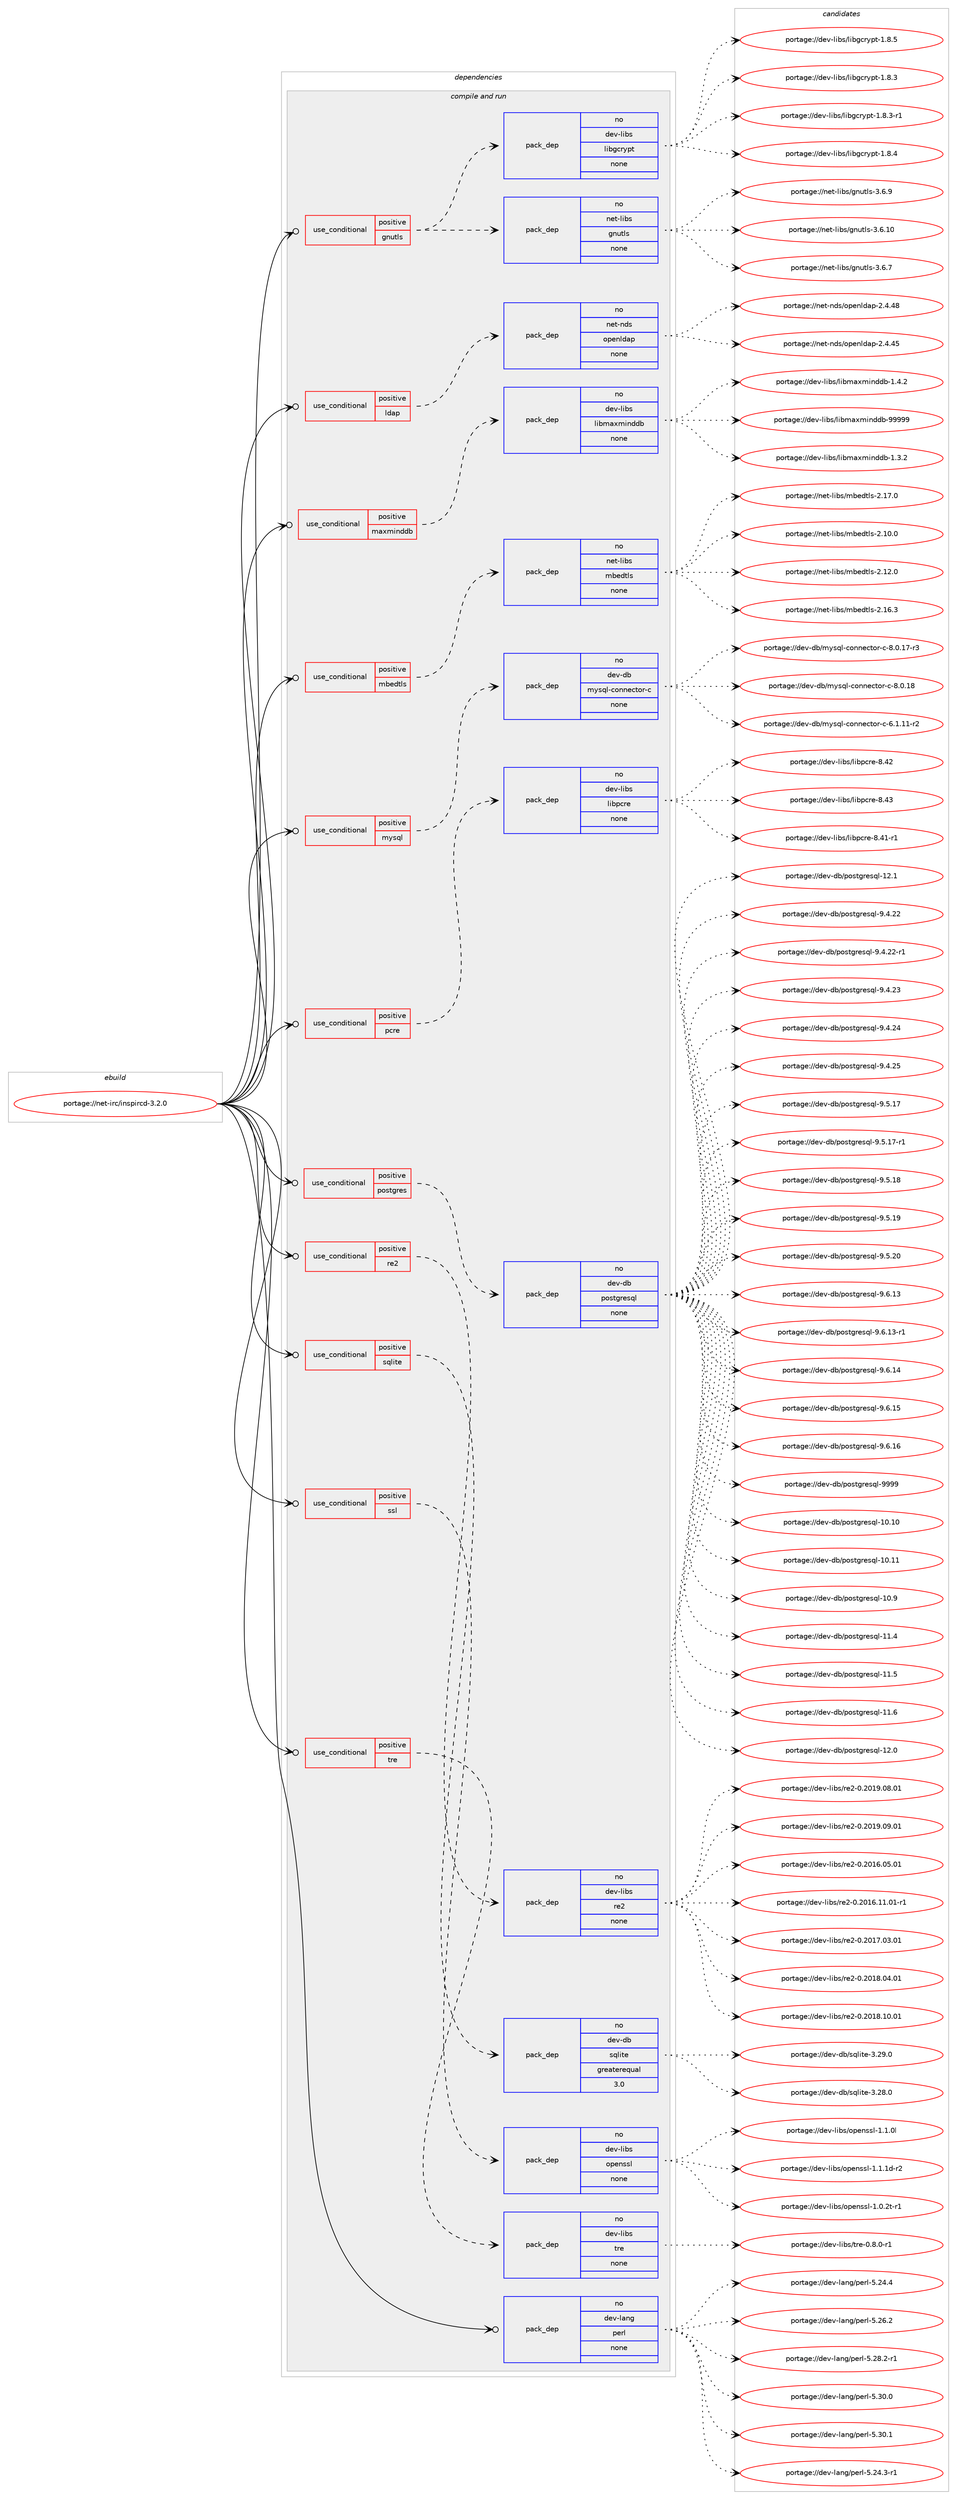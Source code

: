 digraph prolog {

# *************
# Graph options
# *************

newrank=true;
concentrate=true;
compound=true;
graph [rankdir=LR,fontname=Helvetica,fontsize=10,ranksep=1.5];#, ranksep=2.5, nodesep=0.2];
edge  [arrowhead=vee];
node  [fontname=Helvetica,fontsize=10];

# **********
# The ebuild
# **********

subgraph cluster_leftcol {
color=gray;
rank=same;
label=<<i>ebuild</i>>;
id [label="portage://net-irc/inspircd-3.2.0", color=red, width=4, href="../net-irc/inspircd-3.2.0.svg"];
}

# ****************
# The dependencies
# ****************

subgraph cluster_midcol {
color=gray;
label=<<i>dependencies</i>>;
subgraph cluster_compile {
fillcolor="#eeeeee";
style=filled;
label=<<i>compile</i>>;
}
subgraph cluster_compileandrun {
fillcolor="#eeeeee";
style=filled;
label=<<i>compile and run</i>>;
subgraph cond89178 {
dependency356911 [label=<<TABLE BORDER="0" CELLBORDER="1" CELLSPACING="0" CELLPADDING="4"><TR><TD ROWSPAN="3" CELLPADDING="10">use_conditional</TD></TR><TR><TD>positive</TD></TR><TR><TD>gnutls</TD></TR></TABLE>>, shape=none, color=red];
subgraph pack261828 {
dependency356912 [label=<<TABLE BORDER="0" CELLBORDER="1" CELLSPACING="0" CELLPADDING="4" WIDTH="220"><TR><TD ROWSPAN="6" CELLPADDING="30">pack_dep</TD></TR><TR><TD WIDTH="110">no</TD></TR><TR><TD>net-libs</TD></TR><TR><TD>gnutls</TD></TR><TR><TD>none</TD></TR><TR><TD></TD></TR></TABLE>>, shape=none, color=blue];
}
dependency356911:e -> dependency356912:w [weight=20,style="dashed",arrowhead="vee"];
subgraph pack261829 {
dependency356913 [label=<<TABLE BORDER="0" CELLBORDER="1" CELLSPACING="0" CELLPADDING="4" WIDTH="220"><TR><TD ROWSPAN="6" CELLPADDING="30">pack_dep</TD></TR><TR><TD WIDTH="110">no</TD></TR><TR><TD>dev-libs</TD></TR><TR><TD>libgcrypt</TD></TR><TR><TD>none</TD></TR><TR><TD></TD></TR></TABLE>>, shape=none, color=blue];
}
dependency356911:e -> dependency356913:w [weight=20,style="dashed",arrowhead="vee"];
}
id:e -> dependency356911:w [weight=20,style="solid",arrowhead="odotvee"];
subgraph cond89179 {
dependency356914 [label=<<TABLE BORDER="0" CELLBORDER="1" CELLSPACING="0" CELLPADDING="4"><TR><TD ROWSPAN="3" CELLPADDING="10">use_conditional</TD></TR><TR><TD>positive</TD></TR><TR><TD>ldap</TD></TR></TABLE>>, shape=none, color=red];
subgraph pack261830 {
dependency356915 [label=<<TABLE BORDER="0" CELLBORDER="1" CELLSPACING="0" CELLPADDING="4" WIDTH="220"><TR><TD ROWSPAN="6" CELLPADDING="30">pack_dep</TD></TR><TR><TD WIDTH="110">no</TD></TR><TR><TD>net-nds</TD></TR><TR><TD>openldap</TD></TR><TR><TD>none</TD></TR><TR><TD></TD></TR></TABLE>>, shape=none, color=blue];
}
dependency356914:e -> dependency356915:w [weight=20,style="dashed",arrowhead="vee"];
}
id:e -> dependency356914:w [weight=20,style="solid",arrowhead="odotvee"];
subgraph cond89180 {
dependency356916 [label=<<TABLE BORDER="0" CELLBORDER="1" CELLSPACING="0" CELLPADDING="4"><TR><TD ROWSPAN="3" CELLPADDING="10">use_conditional</TD></TR><TR><TD>positive</TD></TR><TR><TD>maxminddb</TD></TR></TABLE>>, shape=none, color=red];
subgraph pack261831 {
dependency356917 [label=<<TABLE BORDER="0" CELLBORDER="1" CELLSPACING="0" CELLPADDING="4" WIDTH="220"><TR><TD ROWSPAN="6" CELLPADDING="30">pack_dep</TD></TR><TR><TD WIDTH="110">no</TD></TR><TR><TD>dev-libs</TD></TR><TR><TD>libmaxminddb</TD></TR><TR><TD>none</TD></TR><TR><TD></TD></TR></TABLE>>, shape=none, color=blue];
}
dependency356916:e -> dependency356917:w [weight=20,style="dashed",arrowhead="vee"];
}
id:e -> dependency356916:w [weight=20,style="solid",arrowhead="odotvee"];
subgraph cond89181 {
dependency356918 [label=<<TABLE BORDER="0" CELLBORDER="1" CELLSPACING="0" CELLPADDING="4"><TR><TD ROWSPAN="3" CELLPADDING="10">use_conditional</TD></TR><TR><TD>positive</TD></TR><TR><TD>mbedtls</TD></TR></TABLE>>, shape=none, color=red];
subgraph pack261832 {
dependency356919 [label=<<TABLE BORDER="0" CELLBORDER="1" CELLSPACING="0" CELLPADDING="4" WIDTH="220"><TR><TD ROWSPAN="6" CELLPADDING="30">pack_dep</TD></TR><TR><TD WIDTH="110">no</TD></TR><TR><TD>net-libs</TD></TR><TR><TD>mbedtls</TD></TR><TR><TD>none</TD></TR><TR><TD></TD></TR></TABLE>>, shape=none, color=blue];
}
dependency356918:e -> dependency356919:w [weight=20,style="dashed",arrowhead="vee"];
}
id:e -> dependency356918:w [weight=20,style="solid",arrowhead="odotvee"];
subgraph cond89182 {
dependency356920 [label=<<TABLE BORDER="0" CELLBORDER="1" CELLSPACING="0" CELLPADDING="4"><TR><TD ROWSPAN="3" CELLPADDING="10">use_conditional</TD></TR><TR><TD>positive</TD></TR><TR><TD>mysql</TD></TR></TABLE>>, shape=none, color=red];
subgraph pack261833 {
dependency356921 [label=<<TABLE BORDER="0" CELLBORDER="1" CELLSPACING="0" CELLPADDING="4" WIDTH="220"><TR><TD ROWSPAN="6" CELLPADDING="30">pack_dep</TD></TR><TR><TD WIDTH="110">no</TD></TR><TR><TD>dev-db</TD></TR><TR><TD>mysql-connector-c</TD></TR><TR><TD>none</TD></TR><TR><TD></TD></TR></TABLE>>, shape=none, color=blue];
}
dependency356920:e -> dependency356921:w [weight=20,style="dashed",arrowhead="vee"];
}
id:e -> dependency356920:w [weight=20,style="solid",arrowhead="odotvee"];
subgraph cond89183 {
dependency356922 [label=<<TABLE BORDER="0" CELLBORDER="1" CELLSPACING="0" CELLPADDING="4"><TR><TD ROWSPAN="3" CELLPADDING="10">use_conditional</TD></TR><TR><TD>positive</TD></TR><TR><TD>pcre</TD></TR></TABLE>>, shape=none, color=red];
subgraph pack261834 {
dependency356923 [label=<<TABLE BORDER="0" CELLBORDER="1" CELLSPACING="0" CELLPADDING="4" WIDTH="220"><TR><TD ROWSPAN="6" CELLPADDING="30">pack_dep</TD></TR><TR><TD WIDTH="110">no</TD></TR><TR><TD>dev-libs</TD></TR><TR><TD>libpcre</TD></TR><TR><TD>none</TD></TR><TR><TD></TD></TR></TABLE>>, shape=none, color=blue];
}
dependency356922:e -> dependency356923:w [weight=20,style="dashed",arrowhead="vee"];
}
id:e -> dependency356922:w [weight=20,style="solid",arrowhead="odotvee"];
subgraph cond89184 {
dependency356924 [label=<<TABLE BORDER="0" CELLBORDER="1" CELLSPACING="0" CELLPADDING="4"><TR><TD ROWSPAN="3" CELLPADDING="10">use_conditional</TD></TR><TR><TD>positive</TD></TR><TR><TD>postgres</TD></TR></TABLE>>, shape=none, color=red];
subgraph pack261835 {
dependency356925 [label=<<TABLE BORDER="0" CELLBORDER="1" CELLSPACING="0" CELLPADDING="4" WIDTH="220"><TR><TD ROWSPAN="6" CELLPADDING="30">pack_dep</TD></TR><TR><TD WIDTH="110">no</TD></TR><TR><TD>dev-db</TD></TR><TR><TD>postgresql</TD></TR><TR><TD>none</TD></TR><TR><TD></TD></TR></TABLE>>, shape=none, color=blue];
}
dependency356924:e -> dependency356925:w [weight=20,style="dashed",arrowhead="vee"];
}
id:e -> dependency356924:w [weight=20,style="solid",arrowhead="odotvee"];
subgraph cond89185 {
dependency356926 [label=<<TABLE BORDER="0" CELLBORDER="1" CELLSPACING="0" CELLPADDING="4"><TR><TD ROWSPAN="3" CELLPADDING="10">use_conditional</TD></TR><TR><TD>positive</TD></TR><TR><TD>re2</TD></TR></TABLE>>, shape=none, color=red];
subgraph pack261836 {
dependency356927 [label=<<TABLE BORDER="0" CELLBORDER="1" CELLSPACING="0" CELLPADDING="4" WIDTH="220"><TR><TD ROWSPAN="6" CELLPADDING="30">pack_dep</TD></TR><TR><TD WIDTH="110">no</TD></TR><TR><TD>dev-libs</TD></TR><TR><TD>re2</TD></TR><TR><TD>none</TD></TR><TR><TD></TD></TR></TABLE>>, shape=none, color=blue];
}
dependency356926:e -> dependency356927:w [weight=20,style="dashed",arrowhead="vee"];
}
id:e -> dependency356926:w [weight=20,style="solid",arrowhead="odotvee"];
subgraph cond89186 {
dependency356928 [label=<<TABLE BORDER="0" CELLBORDER="1" CELLSPACING="0" CELLPADDING="4"><TR><TD ROWSPAN="3" CELLPADDING="10">use_conditional</TD></TR><TR><TD>positive</TD></TR><TR><TD>sqlite</TD></TR></TABLE>>, shape=none, color=red];
subgraph pack261837 {
dependency356929 [label=<<TABLE BORDER="0" CELLBORDER="1" CELLSPACING="0" CELLPADDING="4" WIDTH="220"><TR><TD ROWSPAN="6" CELLPADDING="30">pack_dep</TD></TR><TR><TD WIDTH="110">no</TD></TR><TR><TD>dev-db</TD></TR><TR><TD>sqlite</TD></TR><TR><TD>greaterequal</TD></TR><TR><TD>3.0</TD></TR></TABLE>>, shape=none, color=blue];
}
dependency356928:e -> dependency356929:w [weight=20,style="dashed",arrowhead="vee"];
}
id:e -> dependency356928:w [weight=20,style="solid",arrowhead="odotvee"];
subgraph cond89187 {
dependency356930 [label=<<TABLE BORDER="0" CELLBORDER="1" CELLSPACING="0" CELLPADDING="4"><TR><TD ROWSPAN="3" CELLPADDING="10">use_conditional</TD></TR><TR><TD>positive</TD></TR><TR><TD>ssl</TD></TR></TABLE>>, shape=none, color=red];
subgraph pack261838 {
dependency356931 [label=<<TABLE BORDER="0" CELLBORDER="1" CELLSPACING="0" CELLPADDING="4" WIDTH="220"><TR><TD ROWSPAN="6" CELLPADDING="30">pack_dep</TD></TR><TR><TD WIDTH="110">no</TD></TR><TR><TD>dev-libs</TD></TR><TR><TD>openssl</TD></TR><TR><TD>none</TD></TR><TR><TD></TD></TR></TABLE>>, shape=none, color=blue];
}
dependency356930:e -> dependency356931:w [weight=20,style="dashed",arrowhead="vee"];
}
id:e -> dependency356930:w [weight=20,style="solid",arrowhead="odotvee"];
subgraph cond89188 {
dependency356932 [label=<<TABLE BORDER="0" CELLBORDER="1" CELLSPACING="0" CELLPADDING="4"><TR><TD ROWSPAN="3" CELLPADDING="10">use_conditional</TD></TR><TR><TD>positive</TD></TR><TR><TD>tre</TD></TR></TABLE>>, shape=none, color=red];
subgraph pack261839 {
dependency356933 [label=<<TABLE BORDER="0" CELLBORDER="1" CELLSPACING="0" CELLPADDING="4" WIDTH="220"><TR><TD ROWSPAN="6" CELLPADDING="30">pack_dep</TD></TR><TR><TD WIDTH="110">no</TD></TR><TR><TD>dev-libs</TD></TR><TR><TD>tre</TD></TR><TR><TD>none</TD></TR><TR><TD></TD></TR></TABLE>>, shape=none, color=blue];
}
dependency356932:e -> dependency356933:w [weight=20,style="dashed",arrowhead="vee"];
}
id:e -> dependency356932:w [weight=20,style="solid",arrowhead="odotvee"];
subgraph pack261840 {
dependency356934 [label=<<TABLE BORDER="0" CELLBORDER="1" CELLSPACING="0" CELLPADDING="4" WIDTH="220"><TR><TD ROWSPAN="6" CELLPADDING="30">pack_dep</TD></TR><TR><TD WIDTH="110">no</TD></TR><TR><TD>dev-lang</TD></TR><TR><TD>perl</TD></TR><TR><TD>none</TD></TR><TR><TD></TD></TR></TABLE>>, shape=none, color=blue];
}
id:e -> dependency356934:w [weight=20,style="solid",arrowhead="odotvee"];
}
subgraph cluster_run {
fillcolor="#eeeeee";
style=filled;
label=<<i>run</i>>;
}
}

# **************
# The candidates
# **************

subgraph cluster_choices {
rank=same;
color=gray;
label=<<i>candidates</i>>;

subgraph choice261828 {
color=black;
nodesep=1;
choiceportage11010111645108105981154710311011711610811545514654464948 [label="portage://net-libs/gnutls-3.6.10", color=red, width=4,href="../net-libs/gnutls-3.6.10.svg"];
choiceportage110101116451081059811547103110117116108115455146544655 [label="portage://net-libs/gnutls-3.6.7", color=red, width=4,href="../net-libs/gnutls-3.6.7.svg"];
choiceportage110101116451081059811547103110117116108115455146544657 [label="portage://net-libs/gnutls-3.6.9", color=red, width=4,href="../net-libs/gnutls-3.6.9.svg"];
dependency356912:e -> choiceportage11010111645108105981154710311011711610811545514654464948:w [style=dotted,weight="100"];
dependency356912:e -> choiceportage110101116451081059811547103110117116108115455146544655:w [style=dotted,weight="100"];
dependency356912:e -> choiceportage110101116451081059811547103110117116108115455146544657:w [style=dotted,weight="100"];
}
subgraph choice261829 {
color=black;
nodesep=1;
choiceportage1001011184510810598115471081059810399114121112116454946564651 [label="portage://dev-libs/libgcrypt-1.8.3", color=red, width=4,href="../dev-libs/libgcrypt-1.8.3.svg"];
choiceportage10010111845108105981154710810598103991141211121164549465646514511449 [label="portage://dev-libs/libgcrypt-1.8.3-r1", color=red, width=4,href="../dev-libs/libgcrypt-1.8.3-r1.svg"];
choiceportage1001011184510810598115471081059810399114121112116454946564652 [label="portage://dev-libs/libgcrypt-1.8.4", color=red, width=4,href="../dev-libs/libgcrypt-1.8.4.svg"];
choiceportage1001011184510810598115471081059810399114121112116454946564653 [label="portage://dev-libs/libgcrypt-1.8.5", color=red, width=4,href="../dev-libs/libgcrypt-1.8.5.svg"];
dependency356913:e -> choiceportage1001011184510810598115471081059810399114121112116454946564651:w [style=dotted,weight="100"];
dependency356913:e -> choiceportage10010111845108105981154710810598103991141211121164549465646514511449:w [style=dotted,weight="100"];
dependency356913:e -> choiceportage1001011184510810598115471081059810399114121112116454946564652:w [style=dotted,weight="100"];
dependency356913:e -> choiceportage1001011184510810598115471081059810399114121112116454946564653:w [style=dotted,weight="100"];
}
subgraph choice261830 {
color=black;
nodesep=1;
choiceportage11010111645110100115471111121011101081009711245504652465253 [label="portage://net-nds/openldap-2.4.45", color=red, width=4,href="../net-nds/openldap-2.4.45.svg"];
choiceportage11010111645110100115471111121011101081009711245504652465256 [label="portage://net-nds/openldap-2.4.48", color=red, width=4,href="../net-nds/openldap-2.4.48.svg"];
dependency356915:e -> choiceportage11010111645110100115471111121011101081009711245504652465253:w [style=dotted,weight="100"];
dependency356915:e -> choiceportage11010111645110100115471111121011101081009711245504652465256:w [style=dotted,weight="100"];
}
subgraph choice261831 {
color=black;
nodesep=1;
choiceportage100101118451081059811547108105981099712010910511010010098454946514650 [label="portage://dev-libs/libmaxminddb-1.3.2", color=red, width=4,href="../dev-libs/libmaxminddb-1.3.2.svg"];
choiceportage100101118451081059811547108105981099712010910511010010098454946524650 [label="portage://dev-libs/libmaxminddb-1.4.2", color=red, width=4,href="../dev-libs/libmaxminddb-1.4.2.svg"];
choiceportage100101118451081059811547108105981099712010910511010010098455757575757 [label="portage://dev-libs/libmaxminddb-99999", color=red, width=4,href="../dev-libs/libmaxminddb-99999.svg"];
dependency356917:e -> choiceportage100101118451081059811547108105981099712010910511010010098454946514650:w [style=dotted,weight="100"];
dependency356917:e -> choiceportage100101118451081059811547108105981099712010910511010010098454946524650:w [style=dotted,weight="100"];
dependency356917:e -> choiceportage100101118451081059811547108105981099712010910511010010098455757575757:w [style=dotted,weight="100"];
}
subgraph choice261832 {
color=black;
nodesep=1;
choiceportage1101011164510810598115471099810110011610811545504649484648 [label="portage://net-libs/mbedtls-2.10.0", color=red, width=4,href="../net-libs/mbedtls-2.10.0.svg"];
choiceportage1101011164510810598115471099810110011610811545504649504648 [label="portage://net-libs/mbedtls-2.12.0", color=red, width=4,href="../net-libs/mbedtls-2.12.0.svg"];
choiceportage1101011164510810598115471099810110011610811545504649544651 [label="portage://net-libs/mbedtls-2.16.3", color=red, width=4,href="../net-libs/mbedtls-2.16.3.svg"];
choiceportage1101011164510810598115471099810110011610811545504649554648 [label="portage://net-libs/mbedtls-2.17.0", color=red, width=4,href="../net-libs/mbedtls-2.17.0.svg"];
dependency356919:e -> choiceportage1101011164510810598115471099810110011610811545504649484648:w [style=dotted,weight="100"];
dependency356919:e -> choiceportage1101011164510810598115471099810110011610811545504649504648:w [style=dotted,weight="100"];
dependency356919:e -> choiceportage1101011164510810598115471099810110011610811545504649544651:w [style=dotted,weight="100"];
dependency356919:e -> choiceportage1101011164510810598115471099810110011610811545504649554648:w [style=dotted,weight="100"];
}
subgraph choice261833 {
color=black;
nodesep=1;
choiceportage1001011184510098471091211151131084599111110110101991161111144599455446494649494511450 [label="portage://dev-db/mysql-connector-c-6.1.11-r2", color=red, width=4,href="../dev-db/mysql-connector-c-6.1.11-r2.svg"];
choiceportage1001011184510098471091211151131084599111110110101991161111144599455646484649554511451 [label="portage://dev-db/mysql-connector-c-8.0.17-r3", color=red, width=4,href="../dev-db/mysql-connector-c-8.0.17-r3.svg"];
choiceportage100101118451009847109121115113108459911111011010199116111114459945564648464956 [label="portage://dev-db/mysql-connector-c-8.0.18", color=red, width=4,href="../dev-db/mysql-connector-c-8.0.18.svg"];
dependency356921:e -> choiceportage1001011184510098471091211151131084599111110110101991161111144599455446494649494511450:w [style=dotted,weight="100"];
dependency356921:e -> choiceportage1001011184510098471091211151131084599111110110101991161111144599455646484649554511451:w [style=dotted,weight="100"];
dependency356921:e -> choiceportage100101118451009847109121115113108459911111011010199116111114459945564648464956:w [style=dotted,weight="100"];
}
subgraph choice261834 {
color=black;
nodesep=1;
choiceportage100101118451081059811547108105981129911410145564652494511449 [label="portage://dev-libs/libpcre-8.41-r1", color=red, width=4,href="../dev-libs/libpcre-8.41-r1.svg"];
choiceportage10010111845108105981154710810598112991141014556465250 [label="portage://dev-libs/libpcre-8.42", color=red, width=4,href="../dev-libs/libpcre-8.42.svg"];
choiceportage10010111845108105981154710810598112991141014556465251 [label="portage://dev-libs/libpcre-8.43", color=red, width=4,href="../dev-libs/libpcre-8.43.svg"];
dependency356923:e -> choiceportage100101118451081059811547108105981129911410145564652494511449:w [style=dotted,weight="100"];
dependency356923:e -> choiceportage10010111845108105981154710810598112991141014556465250:w [style=dotted,weight="100"];
dependency356923:e -> choiceportage10010111845108105981154710810598112991141014556465251:w [style=dotted,weight="100"];
}
subgraph choice261835 {
color=black;
nodesep=1;
choiceportage100101118451009847112111115116103114101115113108454948464948 [label="portage://dev-db/postgresql-10.10", color=red, width=4,href="../dev-db/postgresql-10.10.svg"];
choiceportage100101118451009847112111115116103114101115113108454948464949 [label="portage://dev-db/postgresql-10.11", color=red, width=4,href="../dev-db/postgresql-10.11.svg"];
choiceportage1001011184510098471121111151161031141011151131084549484657 [label="portage://dev-db/postgresql-10.9", color=red, width=4,href="../dev-db/postgresql-10.9.svg"];
choiceportage1001011184510098471121111151161031141011151131084549494652 [label="portage://dev-db/postgresql-11.4", color=red, width=4,href="../dev-db/postgresql-11.4.svg"];
choiceportage1001011184510098471121111151161031141011151131084549494653 [label="portage://dev-db/postgresql-11.5", color=red, width=4,href="../dev-db/postgresql-11.5.svg"];
choiceportage1001011184510098471121111151161031141011151131084549494654 [label="portage://dev-db/postgresql-11.6", color=red, width=4,href="../dev-db/postgresql-11.6.svg"];
choiceportage1001011184510098471121111151161031141011151131084549504648 [label="portage://dev-db/postgresql-12.0", color=red, width=4,href="../dev-db/postgresql-12.0.svg"];
choiceportage1001011184510098471121111151161031141011151131084549504649 [label="portage://dev-db/postgresql-12.1", color=red, width=4,href="../dev-db/postgresql-12.1.svg"];
choiceportage10010111845100984711211111511610311410111511310845574652465050 [label="portage://dev-db/postgresql-9.4.22", color=red, width=4,href="../dev-db/postgresql-9.4.22.svg"];
choiceportage100101118451009847112111115116103114101115113108455746524650504511449 [label="portage://dev-db/postgresql-9.4.22-r1", color=red, width=4,href="../dev-db/postgresql-9.4.22-r1.svg"];
choiceportage10010111845100984711211111511610311410111511310845574652465051 [label="portage://dev-db/postgresql-9.4.23", color=red, width=4,href="../dev-db/postgresql-9.4.23.svg"];
choiceportage10010111845100984711211111511610311410111511310845574652465052 [label="portage://dev-db/postgresql-9.4.24", color=red, width=4,href="../dev-db/postgresql-9.4.24.svg"];
choiceportage10010111845100984711211111511610311410111511310845574652465053 [label="portage://dev-db/postgresql-9.4.25", color=red, width=4,href="../dev-db/postgresql-9.4.25.svg"];
choiceportage10010111845100984711211111511610311410111511310845574653464955 [label="portage://dev-db/postgresql-9.5.17", color=red, width=4,href="../dev-db/postgresql-9.5.17.svg"];
choiceportage100101118451009847112111115116103114101115113108455746534649554511449 [label="portage://dev-db/postgresql-9.5.17-r1", color=red, width=4,href="../dev-db/postgresql-9.5.17-r1.svg"];
choiceportage10010111845100984711211111511610311410111511310845574653464956 [label="portage://dev-db/postgresql-9.5.18", color=red, width=4,href="../dev-db/postgresql-9.5.18.svg"];
choiceportage10010111845100984711211111511610311410111511310845574653464957 [label="portage://dev-db/postgresql-9.5.19", color=red, width=4,href="../dev-db/postgresql-9.5.19.svg"];
choiceportage10010111845100984711211111511610311410111511310845574653465048 [label="portage://dev-db/postgresql-9.5.20", color=red, width=4,href="../dev-db/postgresql-9.5.20.svg"];
choiceportage10010111845100984711211111511610311410111511310845574654464951 [label="portage://dev-db/postgresql-9.6.13", color=red, width=4,href="../dev-db/postgresql-9.6.13.svg"];
choiceportage100101118451009847112111115116103114101115113108455746544649514511449 [label="portage://dev-db/postgresql-9.6.13-r1", color=red, width=4,href="../dev-db/postgresql-9.6.13-r1.svg"];
choiceportage10010111845100984711211111511610311410111511310845574654464952 [label="portage://dev-db/postgresql-9.6.14", color=red, width=4,href="../dev-db/postgresql-9.6.14.svg"];
choiceportage10010111845100984711211111511610311410111511310845574654464953 [label="portage://dev-db/postgresql-9.6.15", color=red, width=4,href="../dev-db/postgresql-9.6.15.svg"];
choiceportage10010111845100984711211111511610311410111511310845574654464954 [label="portage://dev-db/postgresql-9.6.16", color=red, width=4,href="../dev-db/postgresql-9.6.16.svg"];
choiceportage1001011184510098471121111151161031141011151131084557575757 [label="portage://dev-db/postgresql-9999", color=red, width=4,href="../dev-db/postgresql-9999.svg"];
dependency356925:e -> choiceportage100101118451009847112111115116103114101115113108454948464948:w [style=dotted,weight="100"];
dependency356925:e -> choiceportage100101118451009847112111115116103114101115113108454948464949:w [style=dotted,weight="100"];
dependency356925:e -> choiceportage1001011184510098471121111151161031141011151131084549484657:w [style=dotted,weight="100"];
dependency356925:e -> choiceportage1001011184510098471121111151161031141011151131084549494652:w [style=dotted,weight="100"];
dependency356925:e -> choiceportage1001011184510098471121111151161031141011151131084549494653:w [style=dotted,weight="100"];
dependency356925:e -> choiceportage1001011184510098471121111151161031141011151131084549494654:w [style=dotted,weight="100"];
dependency356925:e -> choiceportage1001011184510098471121111151161031141011151131084549504648:w [style=dotted,weight="100"];
dependency356925:e -> choiceportage1001011184510098471121111151161031141011151131084549504649:w [style=dotted,weight="100"];
dependency356925:e -> choiceportage10010111845100984711211111511610311410111511310845574652465050:w [style=dotted,weight="100"];
dependency356925:e -> choiceportage100101118451009847112111115116103114101115113108455746524650504511449:w [style=dotted,weight="100"];
dependency356925:e -> choiceportage10010111845100984711211111511610311410111511310845574652465051:w [style=dotted,weight="100"];
dependency356925:e -> choiceportage10010111845100984711211111511610311410111511310845574652465052:w [style=dotted,weight="100"];
dependency356925:e -> choiceportage10010111845100984711211111511610311410111511310845574652465053:w [style=dotted,weight="100"];
dependency356925:e -> choiceportage10010111845100984711211111511610311410111511310845574653464955:w [style=dotted,weight="100"];
dependency356925:e -> choiceportage100101118451009847112111115116103114101115113108455746534649554511449:w [style=dotted,weight="100"];
dependency356925:e -> choiceportage10010111845100984711211111511610311410111511310845574653464956:w [style=dotted,weight="100"];
dependency356925:e -> choiceportage10010111845100984711211111511610311410111511310845574653464957:w [style=dotted,weight="100"];
dependency356925:e -> choiceportage10010111845100984711211111511610311410111511310845574653465048:w [style=dotted,weight="100"];
dependency356925:e -> choiceportage10010111845100984711211111511610311410111511310845574654464951:w [style=dotted,weight="100"];
dependency356925:e -> choiceportage100101118451009847112111115116103114101115113108455746544649514511449:w [style=dotted,weight="100"];
dependency356925:e -> choiceportage10010111845100984711211111511610311410111511310845574654464952:w [style=dotted,weight="100"];
dependency356925:e -> choiceportage10010111845100984711211111511610311410111511310845574654464953:w [style=dotted,weight="100"];
dependency356925:e -> choiceportage10010111845100984711211111511610311410111511310845574654464954:w [style=dotted,weight="100"];
dependency356925:e -> choiceportage1001011184510098471121111151161031141011151131084557575757:w [style=dotted,weight="100"];
}
subgraph choice261836 {
color=black;
nodesep=1;
choiceportage1001011184510810598115471141015045484650484954464853464849 [label="portage://dev-libs/re2-0.2016.05.01", color=red, width=4,href="../dev-libs/re2-0.2016.05.01.svg"];
choiceportage10010111845108105981154711410150454846504849544649494648494511449 [label="portage://dev-libs/re2-0.2016.11.01-r1", color=red, width=4,href="../dev-libs/re2-0.2016.11.01-r1.svg"];
choiceportage1001011184510810598115471141015045484650484955464851464849 [label="portage://dev-libs/re2-0.2017.03.01", color=red, width=4,href="../dev-libs/re2-0.2017.03.01.svg"];
choiceportage1001011184510810598115471141015045484650484956464852464849 [label="portage://dev-libs/re2-0.2018.04.01", color=red, width=4,href="../dev-libs/re2-0.2018.04.01.svg"];
choiceportage1001011184510810598115471141015045484650484956464948464849 [label="portage://dev-libs/re2-0.2018.10.01", color=red, width=4,href="../dev-libs/re2-0.2018.10.01.svg"];
choiceportage1001011184510810598115471141015045484650484957464856464849 [label="portage://dev-libs/re2-0.2019.08.01", color=red, width=4,href="../dev-libs/re2-0.2019.08.01.svg"];
choiceportage1001011184510810598115471141015045484650484957464857464849 [label="portage://dev-libs/re2-0.2019.09.01", color=red, width=4,href="../dev-libs/re2-0.2019.09.01.svg"];
dependency356927:e -> choiceportage1001011184510810598115471141015045484650484954464853464849:w [style=dotted,weight="100"];
dependency356927:e -> choiceportage10010111845108105981154711410150454846504849544649494648494511449:w [style=dotted,weight="100"];
dependency356927:e -> choiceportage1001011184510810598115471141015045484650484955464851464849:w [style=dotted,weight="100"];
dependency356927:e -> choiceportage1001011184510810598115471141015045484650484956464852464849:w [style=dotted,weight="100"];
dependency356927:e -> choiceportage1001011184510810598115471141015045484650484956464948464849:w [style=dotted,weight="100"];
dependency356927:e -> choiceportage1001011184510810598115471141015045484650484957464856464849:w [style=dotted,weight="100"];
dependency356927:e -> choiceportage1001011184510810598115471141015045484650484957464857464849:w [style=dotted,weight="100"];
}
subgraph choice261837 {
color=black;
nodesep=1;
choiceportage10010111845100984711511310810511610145514650564648 [label="portage://dev-db/sqlite-3.28.0", color=red, width=4,href="../dev-db/sqlite-3.28.0.svg"];
choiceportage10010111845100984711511310810511610145514650574648 [label="portage://dev-db/sqlite-3.29.0", color=red, width=4,href="../dev-db/sqlite-3.29.0.svg"];
dependency356929:e -> choiceportage10010111845100984711511310810511610145514650564648:w [style=dotted,weight="100"];
dependency356929:e -> choiceportage10010111845100984711511310810511610145514650574648:w [style=dotted,weight="100"];
}
subgraph choice261838 {
color=black;
nodesep=1;
choiceportage1001011184510810598115471111121011101151151084549464846501164511449 [label="portage://dev-libs/openssl-1.0.2t-r1", color=red, width=4,href="../dev-libs/openssl-1.0.2t-r1.svg"];
choiceportage100101118451081059811547111112101110115115108454946494648108 [label="portage://dev-libs/openssl-1.1.0l", color=red, width=4,href="../dev-libs/openssl-1.1.0l.svg"];
choiceportage1001011184510810598115471111121011101151151084549464946491004511450 [label="portage://dev-libs/openssl-1.1.1d-r2", color=red, width=4,href="../dev-libs/openssl-1.1.1d-r2.svg"];
dependency356931:e -> choiceportage1001011184510810598115471111121011101151151084549464846501164511449:w [style=dotted,weight="100"];
dependency356931:e -> choiceportage100101118451081059811547111112101110115115108454946494648108:w [style=dotted,weight="100"];
dependency356931:e -> choiceportage1001011184510810598115471111121011101151151084549464946491004511450:w [style=dotted,weight="100"];
}
subgraph choice261839 {
color=black;
nodesep=1;
choiceportage1001011184510810598115471161141014548465646484511449 [label="portage://dev-libs/tre-0.8.0-r1", color=red, width=4,href="../dev-libs/tre-0.8.0-r1.svg"];
dependency356933:e -> choiceportage1001011184510810598115471161141014548465646484511449:w [style=dotted,weight="100"];
}
subgraph choice261840 {
color=black;
nodesep=1;
choiceportage100101118451089711010347112101114108455346505246514511449 [label="portage://dev-lang/perl-5.24.3-r1", color=red, width=4,href="../dev-lang/perl-5.24.3-r1.svg"];
choiceportage10010111845108971101034711210111410845534650524652 [label="portage://dev-lang/perl-5.24.4", color=red, width=4,href="../dev-lang/perl-5.24.4.svg"];
choiceportage10010111845108971101034711210111410845534650544650 [label="portage://dev-lang/perl-5.26.2", color=red, width=4,href="../dev-lang/perl-5.26.2.svg"];
choiceportage100101118451089711010347112101114108455346505646504511449 [label="portage://dev-lang/perl-5.28.2-r1", color=red, width=4,href="../dev-lang/perl-5.28.2-r1.svg"];
choiceportage10010111845108971101034711210111410845534651484648 [label="portage://dev-lang/perl-5.30.0", color=red, width=4,href="../dev-lang/perl-5.30.0.svg"];
choiceportage10010111845108971101034711210111410845534651484649 [label="portage://dev-lang/perl-5.30.1", color=red, width=4,href="../dev-lang/perl-5.30.1.svg"];
dependency356934:e -> choiceportage100101118451089711010347112101114108455346505246514511449:w [style=dotted,weight="100"];
dependency356934:e -> choiceportage10010111845108971101034711210111410845534650524652:w [style=dotted,weight="100"];
dependency356934:e -> choiceportage10010111845108971101034711210111410845534650544650:w [style=dotted,weight="100"];
dependency356934:e -> choiceportage100101118451089711010347112101114108455346505646504511449:w [style=dotted,weight="100"];
dependency356934:e -> choiceportage10010111845108971101034711210111410845534651484648:w [style=dotted,weight="100"];
dependency356934:e -> choiceportage10010111845108971101034711210111410845534651484649:w [style=dotted,weight="100"];
}
}

}
